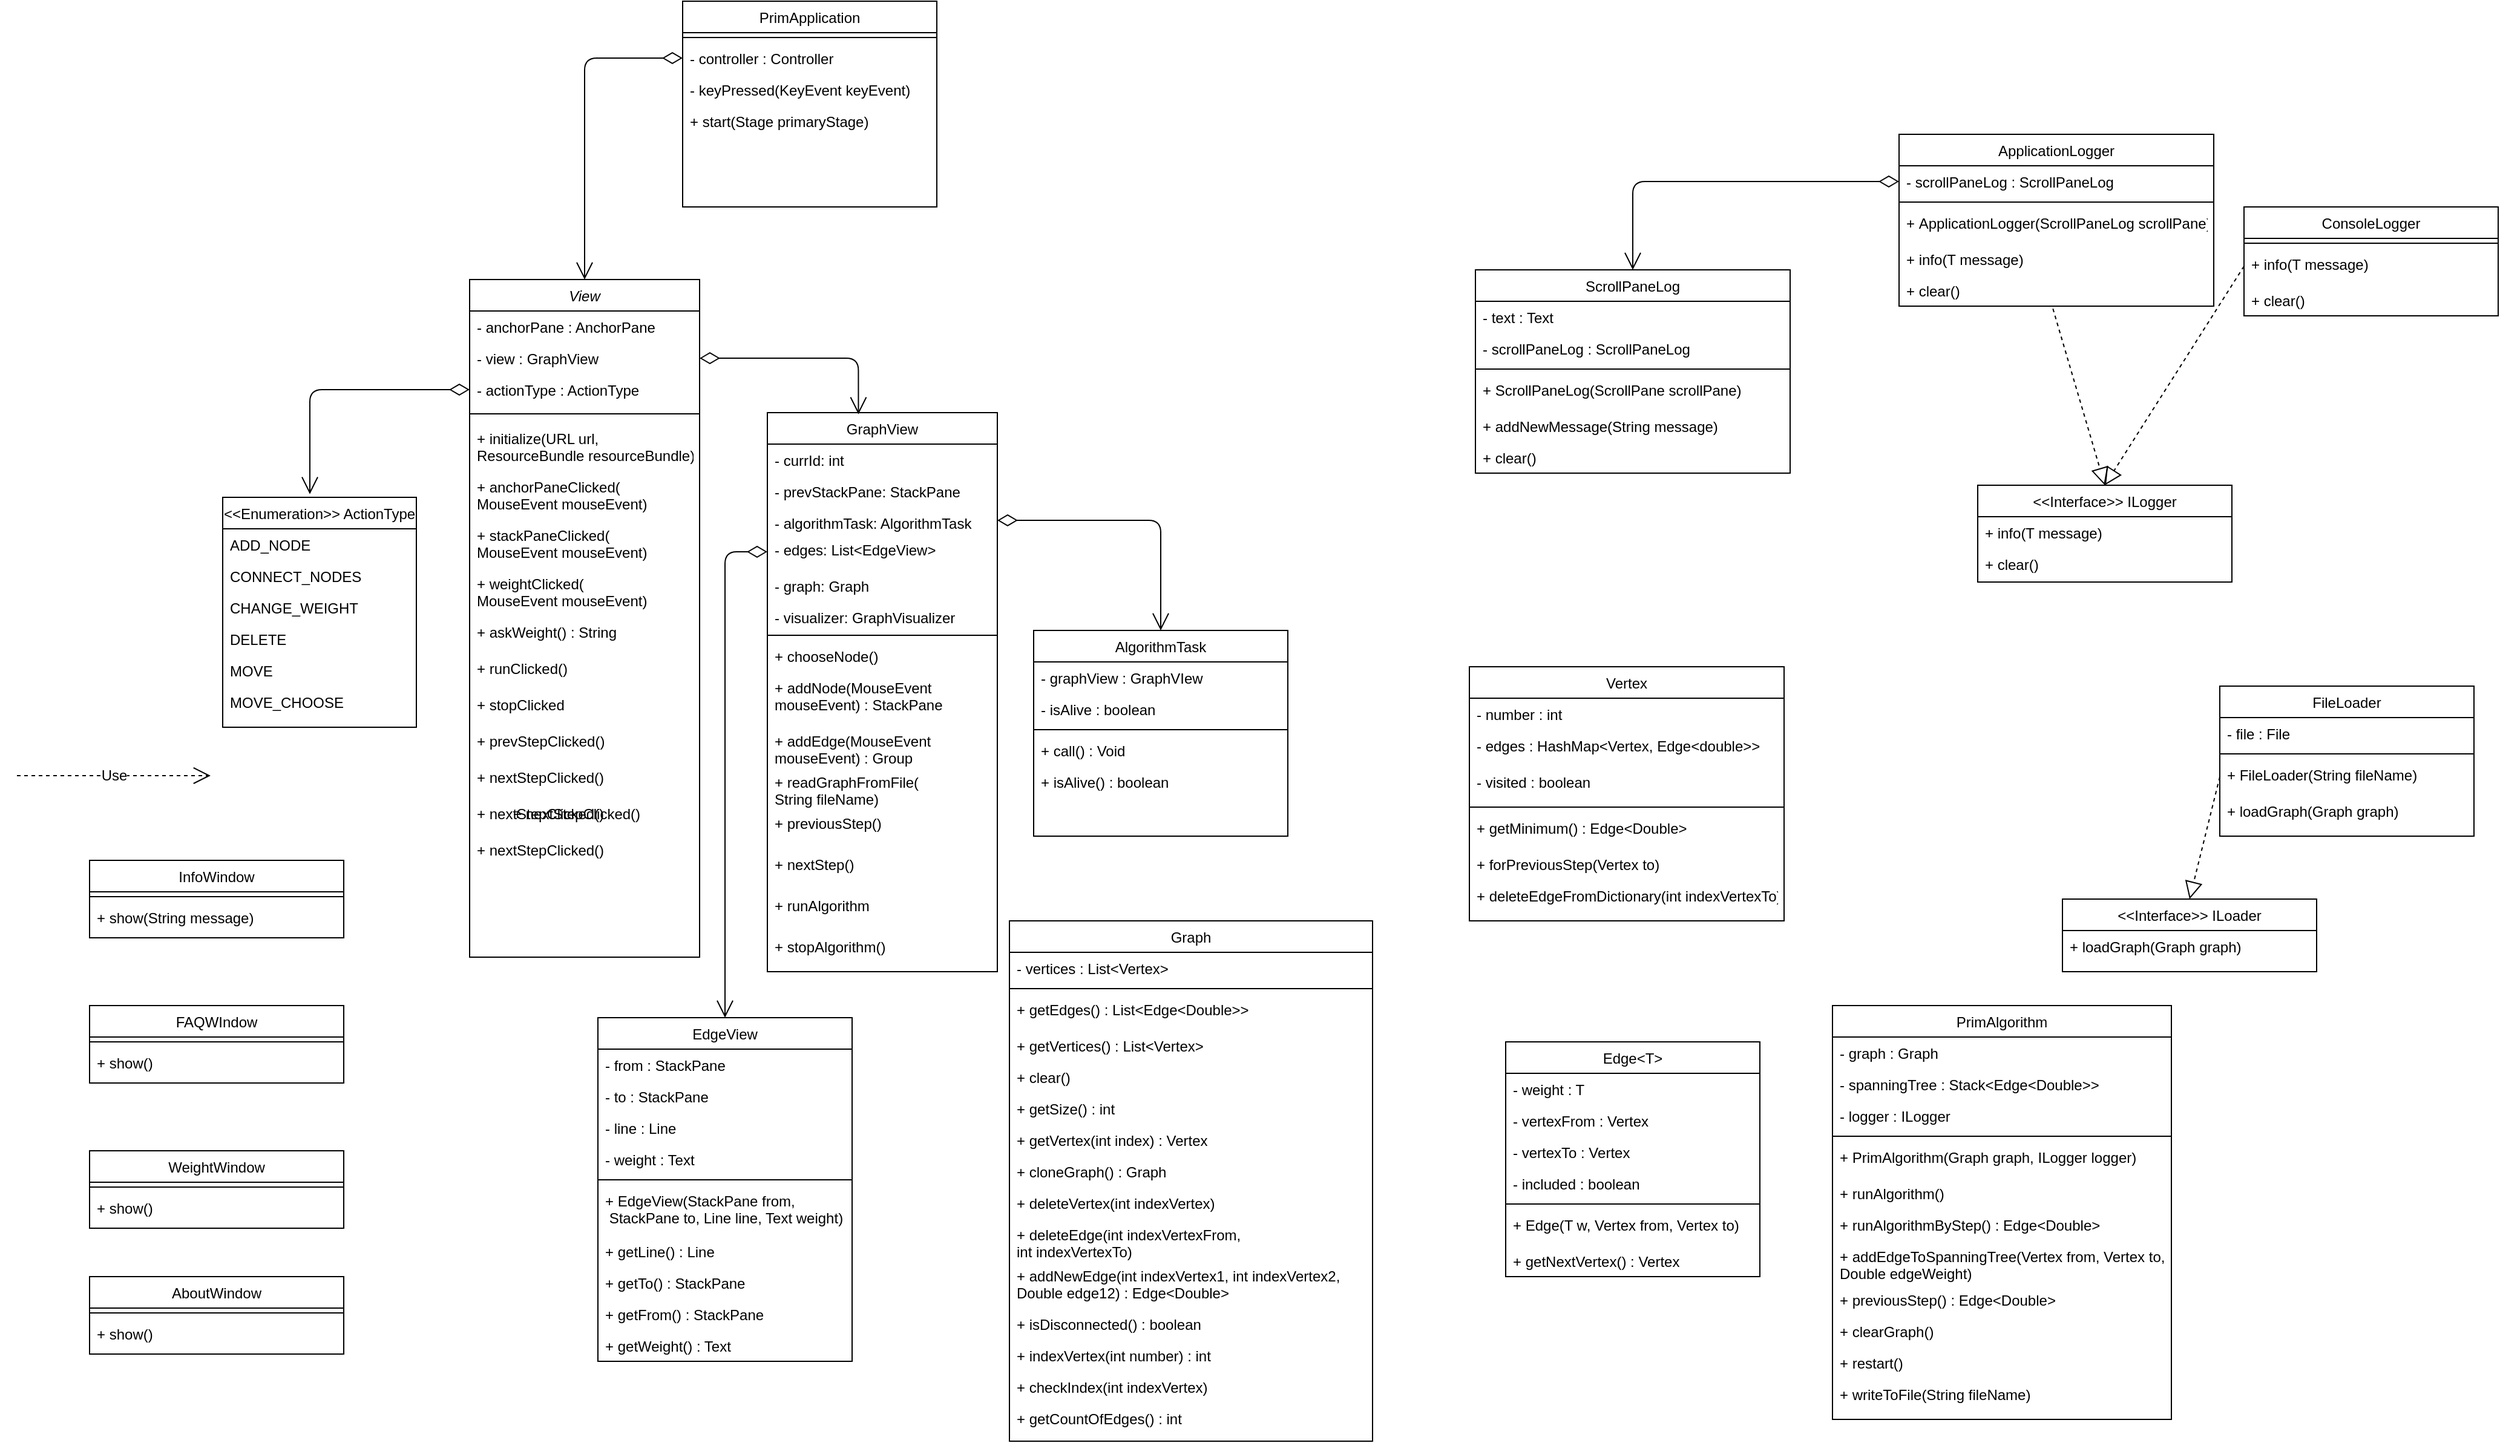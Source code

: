 <mxfile version="14.8.4" type="device"><diagram id="C5RBs43oDa-KdzZeNtuy" name="Page-1"><mxGraphModel dx="506" dy="315" grid="1" gridSize="10" guides="1" tooltips="1" connect="1" arrows="1" fold="1" page="1" pageScale="1" pageWidth="3300" pageHeight="4681" math="0" shadow="0"><root><mxCell id="WIyWlLk6GJQsqaUBKTNV-0"/><mxCell id="WIyWlLk6GJQsqaUBKTNV-1" parent="WIyWlLk6GJQsqaUBKTNV-0"/><mxCell id="zkfFHV4jXpPFQw0GAbJ--0" value="View" style="swimlane;fontStyle=2;align=center;verticalAlign=top;childLayout=stackLayout;horizontal=1;startSize=26;horizontalStack=0;resizeParent=1;resizeLast=0;collapsible=1;marginBottom=0;rounded=0;shadow=0;strokeWidth=1;" parent="WIyWlLk6GJQsqaUBKTNV-1" vertex="1"><mxGeometry x="1264" y="610" width="190" height="560" as="geometry"><mxRectangle x="230" y="140" width="160" height="26" as="alternateBounds"/></mxGeometry></mxCell><mxCell id="zkfFHV4jXpPFQw0GAbJ--1" value="- anchorPane : AnchorPane" style="text;align=left;verticalAlign=top;spacingLeft=4;spacingRight=4;overflow=hidden;rotatable=0;points=[[0,0.5],[1,0.5]];portConstraint=eastwest;" parent="zkfFHV4jXpPFQw0GAbJ--0" vertex="1"><mxGeometry y="26" width="190" height="26" as="geometry"/></mxCell><mxCell id="zkfFHV4jXpPFQw0GAbJ--2" value="- view : GraphView" style="text;align=left;verticalAlign=top;spacingLeft=4;spacingRight=4;overflow=hidden;rotatable=0;points=[[0,0.5],[1,0.5]];portConstraint=eastwest;rounded=0;shadow=0;html=0;" parent="zkfFHV4jXpPFQw0GAbJ--0" vertex="1"><mxGeometry y="52" width="190" height="26" as="geometry"/></mxCell><mxCell id="zkfFHV4jXpPFQw0GAbJ--3" value="- actionType : ActionType" style="text;align=left;verticalAlign=top;spacingLeft=4;spacingRight=4;overflow=hidden;rotatable=0;points=[[0,0.5],[1,0.5]];portConstraint=eastwest;rounded=0;shadow=0;html=0;" parent="zkfFHV4jXpPFQw0GAbJ--0" vertex="1"><mxGeometry y="78" width="190" height="26" as="geometry"/></mxCell><mxCell id="zkfFHV4jXpPFQw0GAbJ--4" value="" style="line;html=1;strokeWidth=1;align=left;verticalAlign=middle;spacingTop=-1;spacingLeft=3;spacingRight=3;rotatable=0;labelPosition=right;points=[];portConstraint=eastwest;" parent="zkfFHV4jXpPFQw0GAbJ--0" vertex="1"><mxGeometry y="104" width="190" height="14" as="geometry"/></mxCell><mxCell id="UQsoKT3R0z68WfCBm152-2" value="+ initialize(URL url, &#10;ResourceBundle resourceBundle)" style="text;align=left;verticalAlign=top;spacingLeft=4;spacingRight=4;overflow=hidden;rotatable=0;points=[[0,0.5],[1,0.5]];portConstraint=eastwest;rounded=0;shadow=0;html=0;" parent="zkfFHV4jXpPFQw0GAbJ--0" vertex="1"><mxGeometry y="118" width="190" height="40" as="geometry"/></mxCell><mxCell id="UQsoKT3R0z68WfCBm152-3" value="+ anchorPaneClicked(&#10;MouseEvent mouseEvent)" style="text;align=left;verticalAlign=top;spacingLeft=4;spacingRight=4;overflow=hidden;rotatable=0;points=[[0,0.5],[1,0.5]];portConstraint=eastwest;rounded=0;shadow=0;html=0;" parent="zkfFHV4jXpPFQw0GAbJ--0" vertex="1"><mxGeometry y="158" width="190" height="40" as="geometry"/></mxCell><mxCell id="UQsoKT3R0z68WfCBm152-4" value="+ stackPaneClicked(&#10;MouseEvent mouseEvent)" style="text;align=left;verticalAlign=top;spacingLeft=4;spacingRight=4;overflow=hidden;rotatable=0;points=[[0,0.5],[1,0.5]];portConstraint=eastwest;rounded=0;shadow=0;html=0;" parent="zkfFHV4jXpPFQw0GAbJ--0" vertex="1"><mxGeometry y="198" width="190" height="40" as="geometry"/></mxCell><mxCell id="UQsoKT3R0z68WfCBm152-6" value="+ weightClicked(&#10;MouseEvent mouseEvent)" style="text;align=left;verticalAlign=top;spacingLeft=4;spacingRight=4;overflow=hidden;rotatable=0;points=[[0,0.5],[1,0.5]];portConstraint=eastwest;rounded=0;shadow=0;html=0;" parent="zkfFHV4jXpPFQw0GAbJ--0" vertex="1"><mxGeometry y="238" width="190" height="40" as="geometry"/></mxCell><mxCell id="UQsoKT3R0z68WfCBm152-7" value="+ askWeight() : String&#10;" style="text;align=left;verticalAlign=top;spacingLeft=4;spacingRight=4;overflow=hidden;rotatable=0;points=[[0,0.5],[1,0.5]];portConstraint=eastwest;rounded=0;shadow=0;html=0;" parent="zkfFHV4jXpPFQw0GAbJ--0" vertex="1"><mxGeometry y="278" width="190" height="30" as="geometry"/></mxCell><mxCell id="i1x3FKKtzCHD1VgbJHNB-9" value="+ runClicked()" style="text;align=left;verticalAlign=top;spacingLeft=4;spacingRight=4;overflow=hidden;rotatable=0;points=[[0,0.5],[1,0.5]];portConstraint=eastwest;rounded=0;shadow=0;html=0;" vertex="1" parent="zkfFHV4jXpPFQw0GAbJ--0"><mxGeometry y="308" width="190" height="30" as="geometry"/></mxCell><mxCell id="i1x3FKKtzCHD1VgbJHNB-10" value="+ stopClicked" style="text;align=left;verticalAlign=top;spacingLeft=4;spacingRight=4;overflow=hidden;rotatable=0;points=[[0,0.5],[1,0.5]];portConstraint=eastwest;rounded=0;shadow=0;html=0;" vertex="1" parent="zkfFHV4jXpPFQw0GAbJ--0"><mxGeometry y="338" width="190" height="30" as="geometry"/></mxCell><mxCell id="i1x3FKKtzCHD1VgbJHNB-11" value="+ prevStepClicked()" style="text;align=left;verticalAlign=top;spacingLeft=4;spacingRight=4;overflow=hidden;rotatable=0;points=[[0,0.5],[1,0.5]];portConstraint=eastwest;rounded=0;shadow=0;html=0;" vertex="1" parent="zkfFHV4jXpPFQw0GAbJ--0"><mxGeometry y="368" width="190" height="30" as="geometry"/></mxCell><mxCell id="i1x3FKKtzCHD1VgbJHNB-12" value="+ nextStepClicked()" style="text;align=left;verticalAlign=top;spacingLeft=4;spacingRight=4;overflow=hidden;rotatable=0;points=[[0,0.5],[1,0.5]];portConstraint=eastwest;rounded=0;shadow=0;html=0;" vertex="1" parent="zkfFHV4jXpPFQw0GAbJ--0"><mxGeometry y="398" width="190" height="30" as="geometry"/></mxCell><mxCell id="i1x3FKKtzCHD1VgbJHNB-176" value="+ nextStepClicked()" style="text;align=left;verticalAlign=top;spacingLeft=4;spacingRight=4;overflow=hidden;rotatable=0;points=[[0,0.5],[1,0.5]];portConstraint=eastwest;rounded=0;shadow=0;html=0;" vertex="1" parent="zkfFHV4jXpPFQw0GAbJ--0"><mxGeometry y="428" width="190" height="30" as="geometry"/></mxCell><mxCell id="i1x3FKKtzCHD1VgbJHNB-177" value="+ nextStepClicked()" style="text;align=left;verticalAlign=top;spacingLeft=4;spacingRight=4;overflow=hidden;rotatable=0;points=[[0,0.5],[1,0.5]];portConstraint=eastwest;rounded=0;shadow=0;html=0;" vertex="1" parent="zkfFHV4jXpPFQw0GAbJ--0"><mxGeometry y="458" width="190" height="30" as="geometry"/></mxCell><mxCell id="zkfFHV4jXpPFQw0GAbJ--6" value="&lt;&lt;Enumeration&gt;&gt; ActionType" style="swimlane;fontStyle=0;align=center;verticalAlign=top;childLayout=stackLayout;horizontal=1;startSize=26;horizontalStack=0;resizeParent=1;resizeLast=0;collapsible=1;marginBottom=0;rounded=0;shadow=0;strokeWidth=1;fontSize=12;" parent="WIyWlLk6GJQsqaUBKTNV-1" vertex="1"><mxGeometry x="1060" y="790" width="160" height="190" as="geometry"><mxRectangle x="130" y="380" width="160" height="26" as="alternateBounds"/></mxGeometry></mxCell><mxCell id="zkfFHV4jXpPFQw0GAbJ--7" value="ADD_NODE" style="text;align=left;verticalAlign=top;spacingLeft=4;spacingRight=4;overflow=hidden;rotatable=0;points=[[0,0.5],[1,0.5]];portConstraint=eastwest;" parent="zkfFHV4jXpPFQw0GAbJ--6" vertex="1"><mxGeometry y="26" width="160" height="26" as="geometry"/></mxCell><mxCell id="zkfFHV4jXpPFQw0GAbJ--8" value="CONNECT_NODES" style="text;align=left;verticalAlign=top;spacingLeft=4;spacingRight=4;overflow=hidden;rotatable=0;points=[[0,0.5],[1,0.5]];portConstraint=eastwest;rounded=0;shadow=0;html=0;" parent="zkfFHV4jXpPFQw0GAbJ--6" vertex="1"><mxGeometry y="52" width="160" height="26" as="geometry"/></mxCell><mxCell id="UQsoKT3R0z68WfCBm152-12" value="CHANGE_WEIGHT" style="text;align=left;verticalAlign=top;spacingLeft=4;spacingRight=4;overflow=hidden;rotatable=0;points=[[0,0.5],[1,0.5]];portConstraint=eastwest;rounded=0;shadow=0;html=0;" parent="zkfFHV4jXpPFQw0GAbJ--6" vertex="1"><mxGeometry y="78" width="160" height="26" as="geometry"/></mxCell><mxCell id="UQsoKT3R0z68WfCBm152-13" value="DELETE" style="text;align=left;verticalAlign=top;spacingLeft=4;spacingRight=4;overflow=hidden;rotatable=0;points=[[0,0.5],[1,0.5]];portConstraint=eastwest;rounded=0;shadow=0;html=0;" parent="zkfFHV4jXpPFQw0GAbJ--6" vertex="1"><mxGeometry y="104" width="160" height="26" as="geometry"/></mxCell><mxCell id="i1x3FKKtzCHD1VgbJHNB-0" value="MOVE" style="text;align=left;verticalAlign=top;spacingLeft=4;spacingRight=4;overflow=hidden;rotatable=0;points=[[0,0.5],[1,0.5]];portConstraint=eastwest;rounded=0;shadow=0;html=0;" vertex="1" parent="zkfFHV4jXpPFQw0GAbJ--6"><mxGeometry y="130" width="160" height="26" as="geometry"/></mxCell><mxCell id="i1x3FKKtzCHD1VgbJHNB-2" value="MOVE_CHOOSE" style="text;align=left;verticalAlign=top;spacingLeft=4;spacingRight=4;overflow=hidden;rotatable=0;points=[[0,0.5],[1,0.5]];portConstraint=eastwest;rounded=0;shadow=0;html=0;" vertex="1" parent="zkfFHV4jXpPFQw0GAbJ--6"><mxGeometry y="156" width="160" height="26" as="geometry"/></mxCell><mxCell id="zkfFHV4jXpPFQw0GAbJ--17" value="GraphView" style="swimlane;fontStyle=0;align=center;verticalAlign=top;childLayout=stackLayout;horizontal=1;startSize=26;horizontalStack=0;resizeParent=1;resizeLast=0;collapsible=1;marginBottom=0;rounded=0;shadow=0;strokeWidth=1;" parent="WIyWlLk6GJQsqaUBKTNV-1" vertex="1"><mxGeometry x="1510" y="720" width="190" height="462" as="geometry"><mxRectangle x="550" y="140" width="160" height="26" as="alternateBounds"/></mxGeometry></mxCell><mxCell id="zkfFHV4jXpPFQw0GAbJ--18" value="- currId: int" style="text;align=left;verticalAlign=top;spacingLeft=4;spacingRight=4;overflow=hidden;rotatable=0;points=[[0,0.5],[1,0.5]];portConstraint=eastwest;" parent="zkfFHV4jXpPFQw0GAbJ--17" vertex="1"><mxGeometry y="26" width="190" height="26" as="geometry"/></mxCell><mxCell id="zkfFHV4jXpPFQw0GAbJ--19" value="- prevStackPane: StackPane" style="text;align=left;verticalAlign=top;spacingLeft=4;spacingRight=4;overflow=hidden;rotatable=0;points=[[0,0.5],[1,0.5]];portConstraint=eastwest;rounded=0;shadow=0;html=0;" parent="zkfFHV4jXpPFQw0GAbJ--17" vertex="1"><mxGeometry y="52" width="190" height="26" as="geometry"/></mxCell><mxCell id="i1x3FKKtzCHD1VgbJHNB-3" value="- algorithmTask: AlgorithmTask&#10;" style="text;align=left;verticalAlign=top;spacingLeft=4;spacingRight=4;overflow=hidden;rotatable=0;points=[[0,0.5],[1,0.5]];portConstraint=eastwest;" vertex="1" parent="zkfFHV4jXpPFQw0GAbJ--17"><mxGeometry y="78" width="190" height="22" as="geometry"/></mxCell><mxCell id="i1x3FKKtzCHD1VgbJHNB-4" value="- edges: List&lt;EdgeView&gt;" style="text;align=left;verticalAlign=top;spacingLeft=4;spacingRight=4;overflow=hidden;rotatable=0;points=[[0,0.5],[1,0.5]];portConstraint=eastwest;" vertex="1" parent="zkfFHV4jXpPFQw0GAbJ--17"><mxGeometry y="100" width="190" height="30" as="geometry"/></mxCell><mxCell id="i1x3FKKtzCHD1VgbJHNB-5" value="- graph: Graph" style="text;align=left;verticalAlign=top;spacingLeft=4;spacingRight=4;overflow=hidden;rotatable=0;points=[[0,0.5],[1,0.5]];portConstraint=eastwest;" vertex="1" parent="zkfFHV4jXpPFQw0GAbJ--17"><mxGeometry y="130" width="190" height="26" as="geometry"/></mxCell><mxCell id="i1x3FKKtzCHD1VgbJHNB-6" value="- visualizer: GraphVisualizer" style="text;align=left;verticalAlign=top;spacingLeft=4;spacingRight=4;overflow=hidden;rotatable=0;points=[[0,0.5],[1,0.5]];portConstraint=eastwest;" vertex="1" parent="zkfFHV4jXpPFQw0GAbJ--17"><mxGeometry y="156" width="190" height="24" as="geometry"/></mxCell><mxCell id="zkfFHV4jXpPFQw0GAbJ--23" value="" style="line;html=1;strokeWidth=1;align=left;verticalAlign=middle;spacingTop=-1;spacingLeft=3;spacingRight=3;rotatable=0;labelPosition=right;points=[];portConstraint=eastwest;" parent="zkfFHV4jXpPFQw0GAbJ--17" vertex="1"><mxGeometry y="180" width="190" height="8" as="geometry"/></mxCell><mxCell id="zkfFHV4jXpPFQw0GAbJ--25" value="+ chooseNode()" style="text;align=left;verticalAlign=top;spacingLeft=4;spacingRight=4;overflow=hidden;rotatable=0;points=[[0,0.5],[1,0.5]];portConstraint=eastwest;" parent="zkfFHV4jXpPFQw0GAbJ--17" vertex="1"><mxGeometry y="188" width="190" height="26" as="geometry"/></mxCell><mxCell id="zkfFHV4jXpPFQw0GAbJ--24" value="+ addNode(MouseEvent&#10;mouseEvent) : StackPane" style="text;align=left;verticalAlign=top;spacingLeft=4;spacingRight=4;overflow=hidden;rotatable=0;points=[[0,0.5],[1,0.5]];portConstraint=eastwest;" parent="zkfFHV4jXpPFQw0GAbJ--17" vertex="1"><mxGeometry y="214" width="190" height="44" as="geometry"/></mxCell><mxCell id="i1x3FKKtzCHD1VgbJHNB-7" value="+ addEdge(MouseEvent&#10;mouseEvent) : Group" style="text;align=left;verticalAlign=top;spacingLeft=4;spacingRight=4;overflow=hidden;rotatable=0;points=[[0,0.5],[1,0.5]];portConstraint=eastwest;" vertex="1" parent="zkfFHV4jXpPFQw0GAbJ--17"><mxGeometry y="258" width="190" height="34" as="geometry"/></mxCell><mxCell id="UQsoKT3R0z68WfCBm152-9" value="+ readGraphFromFile(&#10;String fileName)&#10;" style="text;align=left;verticalAlign=top;spacingLeft=4;spacingRight=4;overflow=hidden;rotatable=0;points=[[0,0.5],[1,0.5]];portConstraint=eastwest;" parent="zkfFHV4jXpPFQw0GAbJ--17" vertex="1"><mxGeometry y="292" width="190" height="34" as="geometry"/></mxCell><mxCell id="i1x3FKKtzCHD1VgbJHNB-13" value="+ previousStep()" style="text;align=left;verticalAlign=top;spacingLeft=4;spacingRight=4;overflow=hidden;rotatable=0;points=[[0,0.5],[1,0.5]];portConstraint=eastwest;" vertex="1" parent="zkfFHV4jXpPFQw0GAbJ--17"><mxGeometry y="326" width="190" height="34" as="geometry"/></mxCell><mxCell id="i1x3FKKtzCHD1VgbJHNB-14" value="+ nextStep()" style="text;align=left;verticalAlign=top;spacingLeft=4;spacingRight=4;overflow=hidden;rotatable=0;points=[[0,0.5],[1,0.5]];portConstraint=eastwest;" vertex="1" parent="zkfFHV4jXpPFQw0GAbJ--17"><mxGeometry y="360" width="190" height="34" as="geometry"/></mxCell><mxCell id="i1x3FKKtzCHD1VgbJHNB-15" value="+ runAlgorithm" style="text;align=left;verticalAlign=top;spacingLeft=4;spacingRight=4;overflow=hidden;rotatable=0;points=[[0,0.5],[1,0.5]];portConstraint=eastwest;" vertex="1" parent="zkfFHV4jXpPFQw0GAbJ--17"><mxGeometry y="394" width="190" height="34" as="geometry"/></mxCell><mxCell id="i1x3FKKtzCHD1VgbJHNB-16" value="+ stopAlgorithm()" style="text;align=left;verticalAlign=top;spacingLeft=4;spacingRight=4;overflow=hidden;rotatable=0;points=[[0,0.5],[1,0.5]];portConstraint=eastwest;" vertex="1" parent="zkfFHV4jXpPFQw0GAbJ--17"><mxGeometry y="428" width="190" height="34" as="geometry"/></mxCell><mxCell id="UQsoKT3R0z68WfCBm152-20" value="&lt;br&gt;" style="endArrow=open;html=1;endSize=12;startArrow=diamondThin;startSize=14;startFill=0;edgeStyle=orthogonalEdgeStyle;exitX=1;exitY=0.5;exitDx=0;exitDy=0;entryX=0.396;entryY=0.003;entryDx=0;entryDy=0;entryPerimeter=0;" parent="WIyWlLk6GJQsqaUBKTNV-1" source="zkfFHV4jXpPFQw0GAbJ--2" target="zkfFHV4jXpPFQw0GAbJ--17" edge="1"><mxGeometry relative="1" as="geometry"><mxPoint x="1110" y="820" as="sourcePoint"/><mxPoint x="1270" y="820" as="targetPoint"/></mxGeometry></mxCell><mxCell id="UQsoKT3R0z68WfCBm152-23" value="&lt;br&gt;" style="endArrow=open;html=1;endSize=12;startArrow=diamondThin;startSize=14;startFill=0;edgeStyle=orthogonalEdgeStyle;exitX=0;exitY=0.5;exitDx=0;exitDy=0;entryX=0.45;entryY=-0.014;entryDx=0;entryDy=0;entryPerimeter=0;" parent="WIyWlLk6GJQsqaUBKTNV-1" source="zkfFHV4jXpPFQw0GAbJ--3" target="zkfFHV4jXpPFQw0GAbJ--6" edge="1"><mxGeometry relative="1" as="geometry"><mxPoint x="1060" y="760" as="sourcePoint"/><mxPoint x="1217.36" y="805.6" as="targetPoint"/></mxGeometry></mxCell><mxCell id="UQsoKT3R0z68WfCBm152-37" value="PrimApplication" style="swimlane;fontStyle=0;align=center;verticalAlign=top;childLayout=stackLayout;horizontal=1;startSize=26;horizontalStack=0;resizeParent=1;resizeLast=0;collapsible=1;marginBottom=0;rounded=0;shadow=0;strokeWidth=1;" parent="WIyWlLk6GJQsqaUBKTNV-1" vertex="1"><mxGeometry x="1440" y="380" width="210" height="170" as="geometry"><mxRectangle x="340" y="380" width="170" height="26" as="alternateBounds"/></mxGeometry></mxCell><mxCell id="UQsoKT3R0z68WfCBm152-39" value="" style="line;html=1;strokeWidth=1;align=left;verticalAlign=middle;spacingTop=-1;spacingLeft=3;spacingRight=3;rotatable=0;labelPosition=right;points=[];portConstraint=eastwest;" parent="UQsoKT3R0z68WfCBm152-37" vertex="1"><mxGeometry y="26" width="210" height="8" as="geometry"/></mxCell><mxCell id="UQsoKT3R0z68WfCBm152-38" value="- controller : Controller" style="text;align=left;verticalAlign=top;spacingLeft=4;spacingRight=4;overflow=hidden;rotatable=0;points=[[0,0.5],[1,0.5]];portConstraint=eastwest;" parent="UQsoKT3R0z68WfCBm152-37" vertex="1"><mxGeometry y="34" width="210" height="26" as="geometry"/></mxCell><mxCell id="UQsoKT3R0z68WfCBm152-40" value="- keyPressed(KeyEvent keyEvent)" style="text;align=left;verticalAlign=top;spacingLeft=4;spacingRight=4;overflow=hidden;rotatable=0;points=[[0,0.5],[1,0.5]];portConstraint=eastwest;" parent="UQsoKT3R0z68WfCBm152-37" vertex="1"><mxGeometry y="60" width="210" height="26" as="geometry"/></mxCell><mxCell id="UQsoKT3R0z68WfCBm152-42" value="+ start(Stage primaryStage)" style="text;align=left;verticalAlign=top;spacingLeft=4;spacingRight=4;overflow=hidden;rotatable=0;points=[[0,0.5],[1,0.5]];portConstraint=eastwest;" parent="UQsoKT3R0z68WfCBm152-37" vertex="1"><mxGeometry y="86" width="210" height="26" as="geometry"/></mxCell><mxCell id="UQsoKT3R0z68WfCBm152-44" value="&lt;br&gt;" style="endArrow=open;html=1;endSize=12;startArrow=diamondThin;startSize=14;startFill=0;edgeStyle=orthogonalEdgeStyle;exitX=0;exitY=0.5;exitDx=0;exitDy=0;entryX=0.5;entryY=0;entryDx=0;entryDy=0;" parent="WIyWlLk6GJQsqaUBKTNV-1" source="UQsoKT3R0z68WfCBm152-38" target="zkfFHV4jXpPFQw0GAbJ--0" edge="1"><mxGeometry relative="1" as="geometry"><mxPoint x="1201" y="400" as="sourcePoint"/><mxPoint x="1059" y="577.068" as="targetPoint"/></mxGeometry></mxCell><mxCell id="i1x3FKKtzCHD1VgbJHNB-17" value="AlgorithmTask" style="swimlane;fontStyle=0;align=center;verticalAlign=top;childLayout=stackLayout;horizontal=1;startSize=26;horizontalStack=0;resizeParent=1;resizeLast=0;collapsible=1;marginBottom=0;rounded=0;shadow=0;strokeWidth=1;" vertex="1" parent="WIyWlLk6GJQsqaUBKTNV-1"><mxGeometry x="1730" y="900" width="210" height="170" as="geometry"><mxRectangle x="340" y="380" width="170" height="26" as="alternateBounds"/></mxGeometry></mxCell><mxCell id="i1x3FKKtzCHD1VgbJHNB-18" value="- graphView : GraphVIew" style="text;align=left;verticalAlign=top;spacingLeft=4;spacingRight=4;overflow=hidden;rotatable=0;points=[[0,0.5],[1,0.5]];portConstraint=eastwest;" vertex="1" parent="i1x3FKKtzCHD1VgbJHNB-17"><mxGeometry y="26" width="210" height="26" as="geometry"/></mxCell><mxCell id="i1x3FKKtzCHD1VgbJHNB-24" value="- isAlive : boolean" style="text;align=left;verticalAlign=top;spacingLeft=4;spacingRight=4;overflow=hidden;rotatable=0;points=[[0,0.5],[1,0.5]];portConstraint=eastwest;" vertex="1" parent="i1x3FKKtzCHD1VgbJHNB-17"><mxGeometry y="52" width="210" height="26" as="geometry"/></mxCell><mxCell id="i1x3FKKtzCHD1VgbJHNB-19" value="" style="line;html=1;strokeWidth=1;align=left;verticalAlign=middle;spacingTop=-1;spacingLeft=3;spacingRight=3;rotatable=0;labelPosition=right;points=[];portConstraint=eastwest;" vertex="1" parent="i1x3FKKtzCHD1VgbJHNB-17"><mxGeometry y="78" width="210" height="8" as="geometry"/></mxCell><mxCell id="i1x3FKKtzCHD1VgbJHNB-20" value="+ call() : Void" style="text;align=left;verticalAlign=top;spacingLeft=4;spacingRight=4;overflow=hidden;rotatable=0;points=[[0,0.5],[1,0.5]];portConstraint=eastwest;" vertex="1" parent="i1x3FKKtzCHD1VgbJHNB-17"><mxGeometry y="86" width="210" height="26" as="geometry"/></mxCell><mxCell id="i1x3FKKtzCHD1VgbJHNB-21" value="+ isAlive() : boolean" style="text;align=left;verticalAlign=top;spacingLeft=4;spacingRight=4;overflow=hidden;rotatable=0;points=[[0,0.5],[1,0.5]];portConstraint=eastwest;" vertex="1" parent="i1x3FKKtzCHD1VgbJHNB-17"><mxGeometry y="112" width="210" height="26" as="geometry"/></mxCell><mxCell id="i1x3FKKtzCHD1VgbJHNB-22" value="&lt;br&gt;" style="endArrow=open;html=1;endSize=12;startArrow=diamondThin;startSize=14;startFill=0;edgeStyle=orthogonalEdgeStyle;exitX=1;exitY=0.5;exitDx=0;exitDy=0;entryX=0.5;entryY=0;entryDx=0;entryDy=0;" edge="1" parent="WIyWlLk6GJQsqaUBKTNV-1" source="i1x3FKKtzCHD1VgbJHNB-3" target="i1x3FKKtzCHD1VgbJHNB-17"><mxGeometry relative="1" as="geometry"><mxPoint x="1720" y="610" as="sourcePoint"/><mxPoint x="1851.24" y="656.386" as="targetPoint"/></mxGeometry></mxCell><mxCell id="i1x3FKKtzCHD1VgbJHNB-25" value="EdgeView" style="swimlane;fontStyle=0;align=center;verticalAlign=top;childLayout=stackLayout;horizontal=1;startSize=26;horizontalStack=0;resizeParent=1;resizeLast=0;collapsible=1;marginBottom=0;rounded=0;shadow=0;strokeWidth=1;" vertex="1" parent="WIyWlLk6GJQsqaUBKTNV-1"><mxGeometry x="1370" y="1220" width="210" height="284" as="geometry"><mxRectangle x="340" y="380" width="170" height="26" as="alternateBounds"/></mxGeometry></mxCell><mxCell id="i1x3FKKtzCHD1VgbJHNB-26" value="- from : StackPane" style="text;align=left;verticalAlign=top;spacingLeft=4;spacingRight=4;overflow=hidden;rotatable=0;points=[[0,0.5],[1,0.5]];portConstraint=eastwest;" vertex="1" parent="i1x3FKKtzCHD1VgbJHNB-25"><mxGeometry y="26" width="210" height="26" as="geometry"/></mxCell><mxCell id="i1x3FKKtzCHD1VgbJHNB-27" value="- to : StackPane" style="text;align=left;verticalAlign=top;spacingLeft=4;spacingRight=4;overflow=hidden;rotatable=0;points=[[0,0.5],[1,0.5]];portConstraint=eastwest;" vertex="1" parent="i1x3FKKtzCHD1VgbJHNB-25"><mxGeometry y="52" width="210" height="26" as="geometry"/></mxCell><mxCell id="i1x3FKKtzCHD1VgbJHNB-32" value="- line : Line" style="text;align=left;verticalAlign=top;spacingLeft=4;spacingRight=4;overflow=hidden;rotatable=0;points=[[0,0.5],[1,0.5]];portConstraint=eastwest;" vertex="1" parent="i1x3FKKtzCHD1VgbJHNB-25"><mxGeometry y="78" width="210" height="26" as="geometry"/></mxCell><mxCell id="i1x3FKKtzCHD1VgbJHNB-33" value="- weight : Text" style="text;align=left;verticalAlign=top;spacingLeft=4;spacingRight=4;overflow=hidden;rotatable=0;points=[[0,0.5],[1,0.5]];portConstraint=eastwest;" vertex="1" parent="i1x3FKKtzCHD1VgbJHNB-25"><mxGeometry y="104" width="210" height="26" as="geometry"/></mxCell><mxCell id="i1x3FKKtzCHD1VgbJHNB-28" value="" style="line;html=1;strokeWidth=1;align=left;verticalAlign=middle;spacingTop=-1;spacingLeft=3;spacingRight=3;rotatable=0;labelPosition=right;points=[];portConstraint=eastwest;" vertex="1" parent="i1x3FKKtzCHD1VgbJHNB-25"><mxGeometry y="130" width="210" height="8" as="geometry"/></mxCell><mxCell id="i1x3FKKtzCHD1VgbJHNB-29" value="+ EdgeView(StackPane from,&#10; StackPane to, Line line, Text weight)" style="text;align=left;verticalAlign=top;spacingLeft=4;spacingRight=4;overflow=hidden;rotatable=0;points=[[0,0.5],[1,0.5]];portConstraint=eastwest;" vertex="1" parent="i1x3FKKtzCHD1VgbJHNB-25"><mxGeometry y="138" width="210" height="42" as="geometry"/></mxCell><mxCell id="i1x3FKKtzCHD1VgbJHNB-30" value="+ getLine() : Line" style="text;align=left;verticalAlign=top;spacingLeft=4;spacingRight=4;overflow=hidden;rotatable=0;points=[[0,0.5],[1,0.5]];portConstraint=eastwest;" vertex="1" parent="i1x3FKKtzCHD1VgbJHNB-25"><mxGeometry y="180" width="210" height="26" as="geometry"/></mxCell><mxCell id="i1x3FKKtzCHD1VgbJHNB-35" value="+ getTo() : StackPane" style="text;align=left;verticalAlign=top;spacingLeft=4;spacingRight=4;overflow=hidden;rotatable=0;points=[[0,0.5],[1,0.5]];portConstraint=eastwest;" vertex="1" parent="i1x3FKKtzCHD1VgbJHNB-25"><mxGeometry y="206" width="210" height="26" as="geometry"/></mxCell><mxCell id="i1x3FKKtzCHD1VgbJHNB-36" value="+ getFrom() : StackPane" style="text;align=left;verticalAlign=top;spacingLeft=4;spacingRight=4;overflow=hidden;rotatable=0;points=[[0,0.5],[1,0.5]];portConstraint=eastwest;" vertex="1" parent="i1x3FKKtzCHD1VgbJHNB-25"><mxGeometry y="232" width="210" height="26" as="geometry"/></mxCell><mxCell id="i1x3FKKtzCHD1VgbJHNB-37" value="+ getWeight() : Text" style="text;align=left;verticalAlign=top;spacingLeft=4;spacingRight=4;overflow=hidden;rotatable=0;points=[[0,0.5],[1,0.5]];portConstraint=eastwest;" vertex="1" parent="i1x3FKKtzCHD1VgbJHNB-25"><mxGeometry y="258" width="210" height="26" as="geometry"/></mxCell><mxCell id="i1x3FKKtzCHD1VgbJHNB-31" value="&lt;br&gt;" style="endArrow=open;html=1;endSize=12;startArrow=diamondThin;startSize=14;startFill=0;edgeStyle=orthogonalEdgeStyle;exitX=0;exitY=0.5;exitDx=0;exitDy=0;entryX=0.5;entryY=0;entryDx=0;entryDy=0;" edge="1" parent="WIyWlLk6GJQsqaUBKTNV-1" source="i1x3FKKtzCHD1VgbJHNB-4" target="i1x3FKKtzCHD1VgbJHNB-25"><mxGeometry relative="1" as="geometry"><mxPoint x="1710" y="819" as="sourcePoint"/><mxPoint x="1845" y="910" as="targetPoint"/></mxGeometry></mxCell><mxCell id="i1x3FKKtzCHD1VgbJHNB-38" value="Graph" style="swimlane;fontStyle=0;align=center;verticalAlign=top;childLayout=stackLayout;horizontal=1;startSize=26;horizontalStack=0;resizeParent=1;resizeLast=0;collapsible=1;marginBottom=0;rounded=0;shadow=0;strokeWidth=1;" vertex="1" parent="WIyWlLk6GJQsqaUBKTNV-1"><mxGeometry x="1710" y="1140" width="300" height="430" as="geometry"><mxRectangle x="340" y="380" width="170" height="26" as="alternateBounds"/></mxGeometry></mxCell><mxCell id="i1x3FKKtzCHD1VgbJHNB-40" value="- vertices : List&lt;Vertex&gt;" style="text;align=left;verticalAlign=top;spacingLeft=4;spacingRight=4;overflow=hidden;rotatable=0;points=[[0,0.5],[1,0.5]];portConstraint=eastwest;" vertex="1" parent="i1x3FKKtzCHD1VgbJHNB-38"><mxGeometry y="26" width="300" height="26" as="geometry"/></mxCell><mxCell id="i1x3FKKtzCHD1VgbJHNB-43" value="" style="line;html=1;strokeWidth=1;align=left;verticalAlign=middle;spacingTop=-1;spacingLeft=3;spacingRight=3;rotatable=0;labelPosition=right;points=[];portConstraint=eastwest;" vertex="1" parent="i1x3FKKtzCHD1VgbJHNB-38"><mxGeometry y="52" width="300" height="8" as="geometry"/></mxCell><mxCell id="i1x3FKKtzCHD1VgbJHNB-44" value="+ getEdges() : List&lt;Edge&lt;Double&gt;&gt;" style="text;align=left;verticalAlign=top;spacingLeft=4;spacingRight=4;overflow=hidden;rotatable=0;points=[[0,0.5],[1,0.5]];portConstraint=eastwest;" vertex="1" parent="i1x3FKKtzCHD1VgbJHNB-38"><mxGeometry y="60" width="300" height="30" as="geometry"/></mxCell><mxCell id="i1x3FKKtzCHD1VgbJHNB-45" value="+ getVertices() : List&lt;Vertex&gt;" style="text;align=left;verticalAlign=top;spacingLeft=4;spacingRight=4;overflow=hidden;rotatable=0;points=[[0,0.5],[1,0.5]];portConstraint=eastwest;" vertex="1" parent="i1x3FKKtzCHD1VgbJHNB-38"><mxGeometry y="90" width="300" height="26" as="geometry"/></mxCell><mxCell id="i1x3FKKtzCHD1VgbJHNB-46" value="+ clear()" style="text;align=left;verticalAlign=top;spacingLeft=4;spacingRight=4;overflow=hidden;rotatable=0;points=[[0,0.5],[1,0.5]];portConstraint=eastwest;" vertex="1" parent="i1x3FKKtzCHD1VgbJHNB-38"><mxGeometry y="116" width="300" height="26" as="geometry"/></mxCell><mxCell id="i1x3FKKtzCHD1VgbJHNB-47" value="+ getSize() : int" style="text;align=left;verticalAlign=top;spacingLeft=4;spacingRight=4;overflow=hidden;rotatable=0;points=[[0,0.5],[1,0.5]];portConstraint=eastwest;" vertex="1" parent="i1x3FKKtzCHD1VgbJHNB-38"><mxGeometry y="142" width="300" height="26" as="geometry"/></mxCell><mxCell id="i1x3FKKtzCHD1VgbJHNB-48" value="+ getVertex(int index) : Vertex" style="text;align=left;verticalAlign=top;spacingLeft=4;spacingRight=4;overflow=hidden;rotatable=0;points=[[0,0.5],[1,0.5]];portConstraint=eastwest;" vertex="1" parent="i1x3FKKtzCHD1VgbJHNB-38"><mxGeometry y="168" width="300" height="26" as="geometry"/></mxCell><mxCell id="i1x3FKKtzCHD1VgbJHNB-49" value="+ cloneGraph() : Graph" style="text;align=left;verticalAlign=top;spacingLeft=4;spacingRight=4;overflow=hidden;rotatable=0;points=[[0,0.5],[1,0.5]];portConstraint=eastwest;" vertex="1" parent="i1x3FKKtzCHD1VgbJHNB-38"><mxGeometry y="194" width="300" height="26" as="geometry"/></mxCell><mxCell id="i1x3FKKtzCHD1VgbJHNB-50" value="+ deleteVertex(int indexVertex)" style="text;align=left;verticalAlign=top;spacingLeft=4;spacingRight=4;overflow=hidden;rotatable=0;points=[[0,0.5],[1,0.5]];portConstraint=eastwest;" vertex="1" parent="i1x3FKKtzCHD1VgbJHNB-38"><mxGeometry y="220" width="300" height="26" as="geometry"/></mxCell><mxCell id="i1x3FKKtzCHD1VgbJHNB-51" value="+ deleteEdge(int indexVertexFrom, &#10;int indexVertexTo)" style="text;align=left;verticalAlign=top;spacingLeft=4;spacingRight=4;overflow=hidden;rotatable=0;points=[[0,0.5],[1,0.5]];portConstraint=eastwest;" vertex="1" parent="i1x3FKKtzCHD1VgbJHNB-38"><mxGeometry y="246" width="300" height="34" as="geometry"/></mxCell><mxCell id="i1x3FKKtzCHD1VgbJHNB-52" value="+ addNewEdge(int indexVertex1, int indexVertex2, &#10;Double edge12) : Edge&lt;Double&gt;" style="text;align=left;verticalAlign=top;spacingLeft=4;spacingRight=4;overflow=hidden;rotatable=0;points=[[0,0.5],[1,0.5]];portConstraint=eastwest;" vertex="1" parent="i1x3FKKtzCHD1VgbJHNB-38"><mxGeometry y="280" width="300" height="40" as="geometry"/></mxCell><mxCell id="i1x3FKKtzCHD1VgbJHNB-53" value="+ isDisconnected() : boolean" style="text;align=left;verticalAlign=top;spacingLeft=4;spacingRight=4;overflow=hidden;rotatable=0;points=[[0,0.5],[1,0.5]];portConstraint=eastwest;" vertex="1" parent="i1x3FKKtzCHD1VgbJHNB-38"><mxGeometry y="320" width="300" height="26" as="geometry"/></mxCell><mxCell id="i1x3FKKtzCHD1VgbJHNB-54" value="+ indexVertex(int number) : int" style="text;align=left;verticalAlign=top;spacingLeft=4;spacingRight=4;overflow=hidden;rotatable=0;points=[[0,0.5],[1,0.5]];portConstraint=eastwest;" vertex="1" parent="i1x3FKKtzCHD1VgbJHNB-38"><mxGeometry y="346" width="300" height="26" as="geometry"/></mxCell><mxCell id="i1x3FKKtzCHD1VgbJHNB-56" value="+ checkIndex(int indexVertex)" style="text;align=left;verticalAlign=top;spacingLeft=4;spacingRight=4;overflow=hidden;rotatable=0;points=[[0,0.5],[1,0.5]];portConstraint=eastwest;" vertex="1" parent="i1x3FKKtzCHD1VgbJHNB-38"><mxGeometry y="372" width="300" height="26" as="geometry"/></mxCell><mxCell id="i1x3FKKtzCHD1VgbJHNB-57" value="+ getCountOfEdges() : int" style="text;align=left;verticalAlign=top;spacingLeft=4;spacingRight=4;overflow=hidden;rotatable=0;points=[[0,0.5],[1,0.5]];portConstraint=eastwest;" vertex="1" parent="i1x3FKKtzCHD1VgbJHNB-38"><mxGeometry y="398" width="300" height="26" as="geometry"/></mxCell><mxCell id="i1x3FKKtzCHD1VgbJHNB-58" value="Edge&lt;T&gt;" style="swimlane;fontStyle=0;align=center;verticalAlign=top;childLayout=stackLayout;horizontal=1;startSize=26;horizontalStack=0;resizeParent=1;resizeLast=0;collapsible=1;marginBottom=0;rounded=0;shadow=0;strokeWidth=1;" vertex="1" parent="WIyWlLk6GJQsqaUBKTNV-1"><mxGeometry x="2120" y="1240" width="210" height="194" as="geometry"><mxRectangle x="340" y="380" width="170" height="26" as="alternateBounds"/></mxGeometry></mxCell><mxCell id="i1x3FKKtzCHD1VgbJHNB-59" value="- weight : T" style="text;align=left;verticalAlign=top;spacingLeft=4;spacingRight=4;overflow=hidden;rotatable=0;points=[[0,0.5],[1,0.5]];portConstraint=eastwest;" vertex="1" parent="i1x3FKKtzCHD1VgbJHNB-58"><mxGeometry y="26" width="210" height="26" as="geometry"/></mxCell><mxCell id="i1x3FKKtzCHD1VgbJHNB-74" value="- vertexFrom : Vertex" style="text;align=left;verticalAlign=top;spacingLeft=4;spacingRight=4;overflow=hidden;rotatable=0;points=[[0,0.5],[1,0.5]];portConstraint=eastwest;" vertex="1" parent="i1x3FKKtzCHD1VgbJHNB-58"><mxGeometry y="52" width="210" height="26" as="geometry"/></mxCell><mxCell id="i1x3FKKtzCHD1VgbJHNB-75" value="- vertexTo : Vertex" style="text;align=left;verticalAlign=top;spacingLeft=4;spacingRight=4;overflow=hidden;rotatable=0;points=[[0,0.5],[1,0.5]];portConstraint=eastwest;" vertex="1" parent="i1x3FKKtzCHD1VgbJHNB-58"><mxGeometry y="78" width="210" height="26" as="geometry"/></mxCell><mxCell id="i1x3FKKtzCHD1VgbJHNB-76" value="- included : boolean" style="text;align=left;verticalAlign=top;spacingLeft=4;spacingRight=4;overflow=hidden;rotatable=0;points=[[0,0.5],[1,0.5]];portConstraint=eastwest;" vertex="1" parent="i1x3FKKtzCHD1VgbJHNB-58"><mxGeometry y="104" width="210" height="26" as="geometry"/></mxCell><mxCell id="i1x3FKKtzCHD1VgbJHNB-60" value="" style="line;html=1;strokeWidth=1;align=left;verticalAlign=middle;spacingTop=-1;spacingLeft=3;spacingRight=3;rotatable=0;labelPosition=right;points=[];portConstraint=eastwest;" vertex="1" parent="i1x3FKKtzCHD1VgbJHNB-58"><mxGeometry y="130" width="210" height="8" as="geometry"/></mxCell><mxCell id="i1x3FKKtzCHD1VgbJHNB-61" value="+ Edge(T w, Vertex from, Vertex to)" style="text;align=left;verticalAlign=top;spacingLeft=4;spacingRight=4;overflow=hidden;rotatable=0;points=[[0,0.5],[1,0.5]];portConstraint=eastwest;" vertex="1" parent="i1x3FKKtzCHD1VgbJHNB-58"><mxGeometry y="138" width="210" height="30" as="geometry"/></mxCell><mxCell id="i1x3FKKtzCHD1VgbJHNB-62" value="+ getNextVertex() : Vertex" style="text;align=left;verticalAlign=top;spacingLeft=4;spacingRight=4;overflow=hidden;rotatable=0;points=[[0,0.5],[1,0.5]];portConstraint=eastwest;" vertex="1" parent="i1x3FKKtzCHD1VgbJHNB-58"><mxGeometry y="168" width="210" height="26" as="geometry"/></mxCell><mxCell id="i1x3FKKtzCHD1VgbJHNB-79" value="Vertex" style="swimlane;fontStyle=0;align=center;verticalAlign=top;childLayout=stackLayout;horizontal=1;startSize=26;horizontalStack=0;resizeParent=1;resizeLast=0;collapsible=1;marginBottom=0;rounded=0;shadow=0;strokeWidth=1;" vertex="1" parent="WIyWlLk6GJQsqaUBKTNV-1"><mxGeometry x="2090" y="930" width="260" height="210" as="geometry"><mxRectangle x="340" y="380" width="170" height="26" as="alternateBounds"/></mxGeometry></mxCell><mxCell id="i1x3FKKtzCHD1VgbJHNB-80" value="- number : int" style="text;align=left;verticalAlign=top;spacingLeft=4;spacingRight=4;overflow=hidden;rotatable=0;points=[[0,0.5],[1,0.5]];portConstraint=eastwest;" vertex="1" parent="i1x3FKKtzCHD1VgbJHNB-79"><mxGeometry y="26" width="260" height="26" as="geometry"/></mxCell><mxCell id="i1x3FKKtzCHD1VgbJHNB-95" value="- edges : HashMap&lt;Vertex, Edge&lt;double&gt;&gt;" style="text;align=left;verticalAlign=top;spacingLeft=4;spacingRight=4;overflow=hidden;rotatable=0;points=[[0,0.5],[1,0.5]];portConstraint=eastwest;" vertex="1" parent="i1x3FKKtzCHD1VgbJHNB-79"><mxGeometry y="52" width="260" height="30" as="geometry"/></mxCell><mxCell id="i1x3FKKtzCHD1VgbJHNB-96" value="- visited : boolean" style="text;align=left;verticalAlign=top;spacingLeft=4;spacingRight=4;overflow=hidden;rotatable=0;points=[[0,0.5],[1,0.5]];portConstraint=eastwest;" vertex="1" parent="i1x3FKKtzCHD1VgbJHNB-79"><mxGeometry y="82" width="260" height="30" as="geometry"/></mxCell><mxCell id="i1x3FKKtzCHD1VgbJHNB-81" value="" style="line;html=1;strokeWidth=1;align=left;verticalAlign=middle;spacingTop=-1;spacingLeft=3;spacingRight=3;rotatable=0;labelPosition=right;points=[];portConstraint=eastwest;" vertex="1" parent="i1x3FKKtzCHD1VgbJHNB-79"><mxGeometry y="112" width="260" height="8" as="geometry"/></mxCell><mxCell id="i1x3FKKtzCHD1VgbJHNB-82" value="+ getMinimum() : Edge&lt;Double&gt;" style="text;align=left;verticalAlign=top;spacingLeft=4;spacingRight=4;overflow=hidden;rotatable=0;points=[[0,0.5],[1,0.5]];portConstraint=eastwest;" vertex="1" parent="i1x3FKKtzCHD1VgbJHNB-79"><mxGeometry y="120" width="260" height="30" as="geometry"/></mxCell><mxCell id="i1x3FKKtzCHD1VgbJHNB-83" value="+ forPreviousStep(Vertex to)" style="text;align=left;verticalAlign=top;spacingLeft=4;spacingRight=4;overflow=hidden;rotatable=0;points=[[0,0.5],[1,0.5]];portConstraint=eastwest;" vertex="1" parent="i1x3FKKtzCHD1VgbJHNB-79"><mxGeometry y="150" width="260" height="26" as="geometry"/></mxCell><mxCell id="i1x3FKKtzCHD1VgbJHNB-84" value="+ deleteEdgeFromDictionary(int indexVertexTo)" style="text;align=left;verticalAlign=top;spacingLeft=4;spacingRight=4;overflow=hidden;rotatable=0;points=[[0,0.5],[1,0.5]];portConstraint=eastwest;" vertex="1" parent="i1x3FKKtzCHD1VgbJHNB-79"><mxGeometry y="176" width="260" height="26" as="geometry"/></mxCell><mxCell id="i1x3FKKtzCHD1VgbJHNB-97" value="PrimAlgorithm" style="swimlane;fontStyle=0;align=center;verticalAlign=top;childLayout=stackLayout;horizontal=1;startSize=26;horizontalStack=0;resizeParent=1;resizeLast=0;collapsible=1;marginBottom=0;rounded=0;shadow=0;strokeWidth=1;" vertex="1" parent="WIyWlLk6GJQsqaUBKTNV-1"><mxGeometry x="2390" y="1210" width="280" height="342" as="geometry"><mxRectangle x="340" y="380" width="170" height="26" as="alternateBounds"/></mxGeometry></mxCell><mxCell id="i1x3FKKtzCHD1VgbJHNB-98" value="- graph : Graph" style="text;align=left;verticalAlign=top;spacingLeft=4;spacingRight=4;overflow=hidden;rotatable=0;points=[[0,0.5],[1,0.5]];portConstraint=eastwest;" vertex="1" parent="i1x3FKKtzCHD1VgbJHNB-97"><mxGeometry y="26" width="280" height="26" as="geometry"/></mxCell><mxCell id="i1x3FKKtzCHD1VgbJHNB-113" value="- spanningTree : Stack&lt;Edge&lt;Double&gt;&gt;" style="text;align=left;verticalAlign=top;spacingLeft=4;spacingRight=4;overflow=hidden;rotatable=0;points=[[0,0.5],[1,0.5]];portConstraint=eastwest;" vertex="1" parent="i1x3FKKtzCHD1VgbJHNB-97"><mxGeometry y="52" width="280" height="26" as="geometry"/></mxCell><mxCell id="i1x3FKKtzCHD1VgbJHNB-114" value="- logger : ILogger" style="text;align=left;verticalAlign=top;spacingLeft=4;spacingRight=4;overflow=hidden;rotatable=0;points=[[0,0.5],[1,0.5]];portConstraint=eastwest;" vertex="1" parent="i1x3FKKtzCHD1VgbJHNB-97"><mxGeometry y="78" width="280" height="26" as="geometry"/></mxCell><mxCell id="i1x3FKKtzCHD1VgbJHNB-99" value="" style="line;html=1;strokeWidth=1;align=left;verticalAlign=middle;spacingTop=-1;spacingLeft=3;spacingRight=3;rotatable=0;labelPosition=right;points=[];portConstraint=eastwest;" vertex="1" parent="i1x3FKKtzCHD1VgbJHNB-97"><mxGeometry y="104" width="280" height="8" as="geometry"/></mxCell><mxCell id="i1x3FKKtzCHD1VgbJHNB-100" value="+ PrimAlgorithm(Graph graph, ILogger logger)" style="text;align=left;verticalAlign=top;spacingLeft=4;spacingRight=4;overflow=hidden;rotatable=0;points=[[0,0.5],[1,0.5]];portConstraint=eastwest;" vertex="1" parent="i1x3FKKtzCHD1VgbJHNB-97"><mxGeometry y="112" width="280" height="30" as="geometry"/></mxCell><mxCell id="i1x3FKKtzCHD1VgbJHNB-101" value="+ runAlgorithm()" style="text;align=left;verticalAlign=top;spacingLeft=4;spacingRight=4;overflow=hidden;rotatable=0;points=[[0,0.5],[1,0.5]];portConstraint=eastwest;" vertex="1" parent="i1x3FKKtzCHD1VgbJHNB-97"><mxGeometry y="142" width="280" height="26" as="geometry"/></mxCell><mxCell id="i1x3FKKtzCHD1VgbJHNB-102" value="+ runAlgorithmByStep() : Edge&lt;Double&gt;" style="text;align=left;verticalAlign=top;spacingLeft=4;spacingRight=4;overflow=hidden;rotatable=0;points=[[0,0.5],[1,0.5]];portConstraint=eastwest;" vertex="1" parent="i1x3FKKtzCHD1VgbJHNB-97"><mxGeometry y="168" width="280" height="26" as="geometry"/></mxCell><mxCell id="i1x3FKKtzCHD1VgbJHNB-103" value="+ addEdgeToSpanningTree(Vertex from, Vertex to,&#10;Double edgeWeight)" style="text;align=left;verticalAlign=top;spacingLeft=4;spacingRight=4;overflow=hidden;rotatable=0;points=[[0,0.5],[1,0.5]];portConstraint=eastwest;" vertex="1" parent="i1x3FKKtzCHD1VgbJHNB-97"><mxGeometry y="194" width="280" height="36" as="geometry"/></mxCell><mxCell id="i1x3FKKtzCHD1VgbJHNB-104" value="+ previousStep() : Edge&lt;Double&gt;" style="text;align=left;verticalAlign=top;spacingLeft=4;spacingRight=4;overflow=hidden;rotatable=0;points=[[0,0.5],[1,0.5]];portConstraint=eastwest;" vertex="1" parent="i1x3FKKtzCHD1VgbJHNB-97"><mxGeometry y="230" width="280" height="26" as="geometry"/></mxCell><mxCell id="i1x3FKKtzCHD1VgbJHNB-105" value="+ clearGraph()" style="text;align=left;verticalAlign=top;spacingLeft=4;spacingRight=4;overflow=hidden;rotatable=0;points=[[0,0.5],[1,0.5]];portConstraint=eastwest;" vertex="1" parent="i1x3FKKtzCHD1VgbJHNB-97"><mxGeometry y="256" width="280" height="26" as="geometry"/></mxCell><mxCell id="i1x3FKKtzCHD1VgbJHNB-106" value="+ restart()" style="text;align=left;verticalAlign=top;spacingLeft=4;spacingRight=4;overflow=hidden;rotatable=0;points=[[0,0.5],[1,0.5]];portConstraint=eastwest;" vertex="1" parent="i1x3FKKtzCHD1VgbJHNB-97"><mxGeometry y="282" width="280" height="26" as="geometry"/></mxCell><mxCell id="i1x3FKKtzCHD1VgbJHNB-107" value="+ writeToFile(String fileName)" style="text;align=left;verticalAlign=top;spacingLeft=4;spacingRight=4;overflow=hidden;rotatable=0;points=[[0,0.5],[1,0.5]];portConstraint=eastwest;" vertex="1" parent="i1x3FKKtzCHD1VgbJHNB-97"><mxGeometry y="308" width="280" height="34" as="geometry"/></mxCell><mxCell id="i1x3FKKtzCHD1VgbJHNB-115" value="&lt;&lt;Interface&gt;&gt; ILoader" style="swimlane;fontStyle=0;align=center;verticalAlign=top;childLayout=stackLayout;horizontal=1;startSize=26;horizontalStack=0;resizeParent=1;resizeLast=0;collapsible=1;marginBottom=0;rounded=0;shadow=0;strokeWidth=1;" vertex="1" parent="WIyWlLk6GJQsqaUBKTNV-1"><mxGeometry x="2580" y="1122" width="210" height="60" as="geometry"><mxRectangle x="340" y="380" width="170" height="26" as="alternateBounds"/></mxGeometry></mxCell><mxCell id="i1x3FKKtzCHD1VgbJHNB-117" value="+ loadGraph(Graph graph)" style="text;align=left;verticalAlign=top;spacingLeft=4;spacingRight=4;overflow=hidden;rotatable=0;points=[[0,0.5],[1,0.5]];portConstraint=eastwest;" vertex="1" parent="i1x3FKKtzCHD1VgbJHNB-115"><mxGeometry y="26" width="210" height="26" as="geometry"/></mxCell><mxCell id="i1x3FKKtzCHD1VgbJHNB-123" value="FileLoader" style="swimlane;fontStyle=0;align=center;verticalAlign=top;childLayout=stackLayout;horizontal=1;startSize=26;horizontalStack=0;resizeParent=1;resizeLast=0;collapsible=1;marginBottom=0;rounded=0;shadow=0;strokeWidth=1;" vertex="1" parent="WIyWlLk6GJQsqaUBKTNV-1"><mxGeometry x="2710" y="946" width="210" height="124" as="geometry"><mxRectangle x="340" y="380" width="170" height="26" as="alternateBounds"/></mxGeometry></mxCell><mxCell id="i1x3FKKtzCHD1VgbJHNB-124" value="- file : File" style="text;align=left;verticalAlign=top;spacingLeft=4;spacingRight=4;overflow=hidden;rotatable=0;points=[[0,0.5],[1,0.5]];portConstraint=eastwest;" vertex="1" parent="i1x3FKKtzCHD1VgbJHNB-123"><mxGeometry y="26" width="210" height="26" as="geometry"/></mxCell><mxCell id="i1x3FKKtzCHD1VgbJHNB-128" value="" style="line;html=1;strokeWidth=1;align=left;verticalAlign=middle;spacingTop=-1;spacingLeft=3;spacingRight=3;rotatable=0;labelPosition=right;points=[];portConstraint=eastwest;" vertex="1" parent="i1x3FKKtzCHD1VgbJHNB-123"><mxGeometry y="52" width="210" height="8" as="geometry"/></mxCell><mxCell id="i1x3FKKtzCHD1VgbJHNB-129" value="+ FileLoader(String fileName)" style="text;align=left;verticalAlign=top;spacingLeft=4;spacingRight=4;overflow=hidden;rotatable=0;points=[[0,0.5],[1,0.5]];portConstraint=eastwest;" vertex="1" parent="i1x3FKKtzCHD1VgbJHNB-123"><mxGeometry y="60" width="210" height="30" as="geometry"/></mxCell><mxCell id="i1x3FKKtzCHD1VgbJHNB-130" value="+ loadGraph(Graph graph)" style="text;align=left;verticalAlign=top;spacingLeft=4;spacingRight=4;overflow=hidden;rotatable=0;points=[[0,0.5],[1,0.5]];portConstraint=eastwest;" vertex="1" parent="i1x3FKKtzCHD1VgbJHNB-123"><mxGeometry y="90" width="210" height="26" as="geometry"/></mxCell><mxCell id="i1x3FKKtzCHD1VgbJHNB-131" value="&lt;&lt;Interface&gt;&gt; ILogger" style="swimlane;fontStyle=0;align=center;verticalAlign=top;childLayout=stackLayout;horizontal=1;startSize=26;horizontalStack=0;resizeParent=1;resizeLast=0;collapsible=1;marginBottom=0;rounded=0;shadow=0;strokeWidth=1;" vertex="1" parent="WIyWlLk6GJQsqaUBKTNV-1"><mxGeometry x="2510" y="780" width="210" height="80" as="geometry"><mxRectangle x="340" y="380" width="170" height="26" as="alternateBounds"/></mxGeometry></mxCell><mxCell id="i1x3FKKtzCHD1VgbJHNB-144" value="+ info(T message)" style="text;align=left;verticalAlign=top;spacingLeft=4;spacingRight=4;overflow=hidden;rotatable=0;points=[[0,0.5],[1,0.5]];portConstraint=eastwest;" vertex="1" parent="i1x3FKKtzCHD1VgbJHNB-131"><mxGeometry y="26" width="210" height="26" as="geometry"/></mxCell><mxCell id="i1x3FKKtzCHD1VgbJHNB-142" value="+ clear()" style="text;align=left;verticalAlign=top;spacingLeft=4;spacingRight=4;overflow=hidden;rotatable=0;points=[[0,0.5],[1,0.5]];portConstraint=eastwest;" vertex="1" parent="i1x3FKKtzCHD1VgbJHNB-131"><mxGeometry y="52" width="210" height="26" as="geometry"/></mxCell><mxCell id="i1x3FKKtzCHD1VgbJHNB-133" value="ConsoleLogger" style="swimlane;fontStyle=0;align=center;verticalAlign=top;childLayout=stackLayout;horizontal=1;startSize=26;horizontalStack=0;resizeParent=1;resizeLast=0;collapsible=1;marginBottom=0;rounded=0;shadow=0;strokeWidth=1;" vertex="1" parent="WIyWlLk6GJQsqaUBKTNV-1"><mxGeometry x="2730" y="550" width="210" height="90" as="geometry"><mxRectangle x="340" y="380" width="170" height="26" as="alternateBounds"/></mxGeometry></mxCell><mxCell id="i1x3FKKtzCHD1VgbJHNB-135" value="" style="line;html=1;strokeWidth=1;align=left;verticalAlign=middle;spacingTop=-1;spacingLeft=3;spacingRight=3;rotatable=0;labelPosition=right;points=[];portConstraint=eastwest;" vertex="1" parent="i1x3FKKtzCHD1VgbJHNB-133"><mxGeometry y="26" width="210" height="8" as="geometry"/></mxCell><mxCell id="i1x3FKKtzCHD1VgbJHNB-136" value="+ info(T message)" style="text;align=left;verticalAlign=top;spacingLeft=4;spacingRight=4;overflow=hidden;rotatable=0;points=[[0,0.5],[1,0.5]];portConstraint=eastwest;" vertex="1" parent="i1x3FKKtzCHD1VgbJHNB-133"><mxGeometry y="34" width="210" height="30" as="geometry"/></mxCell><mxCell id="i1x3FKKtzCHD1VgbJHNB-143" value="+ clear()" style="text;align=left;verticalAlign=top;spacingLeft=4;spacingRight=4;overflow=hidden;rotatable=0;points=[[0,0.5],[1,0.5]];portConstraint=eastwest;" vertex="1" parent="i1x3FKKtzCHD1VgbJHNB-133"><mxGeometry y="64" width="210" height="26" as="geometry"/></mxCell><mxCell id="i1x3FKKtzCHD1VgbJHNB-138" value="ApplicationLogger" style="swimlane;fontStyle=0;align=center;verticalAlign=top;childLayout=stackLayout;horizontal=1;startSize=26;horizontalStack=0;resizeParent=1;resizeLast=0;collapsible=1;marginBottom=0;rounded=0;shadow=0;strokeWidth=1;" vertex="1" parent="WIyWlLk6GJQsqaUBKTNV-1"><mxGeometry x="2445" y="490" width="260" height="142" as="geometry"><mxRectangle x="340" y="380" width="170" height="26" as="alternateBounds"/></mxGeometry></mxCell><mxCell id="i1x3FKKtzCHD1VgbJHNB-141" value="- scrollPaneLog : ScrollPaneLog" style="text;align=left;verticalAlign=top;spacingLeft=4;spacingRight=4;overflow=hidden;rotatable=0;points=[[0,0.5],[1,0.5]];portConstraint=eastwest;" vertex="1" parent="i1x3FKKtzCHD1VgbJHNB-138"><mxGeometry y="26" width="260" height="26" as="geometry"/></mxCell><mxCell id="i1x3FKKtzCHD1VgbJHNB-139" value="" style="line;html=1;strokeWidth=1;align=left;verticalAlign=middle;spacingTop=-1;spacingLeft=3;spacingRight=3;rotatable=0;labelPosition=right;points=[];portConstraint=eastwest;" vertex="1" parent="i1x3FKKtzCHD1VgbJHNB-138"><mxGeometry y="52" width="260" height="8" as="geometry"/></mxCell><mxCell id="i1x3FKKtzCHD1VgbJHNB-140" value="+ ApplicationLogger(ScrollPaneLog scrollPane)" style="text;align=left;verticalAlign=top;spacingLeft=4;spacingRight=4;overflow=hidden;rotatable=0;points=[[0,0.5],[1,0.5]];portConstraint=eastwest;" vertex="1" parent="i1x3FKKtzCHD1VgbJHNB-138"><mxGeometry y="60" width="260" height="30" as="geometry"/></mxCell><mxCell id="i1x3FKKtzCHD1VgbJHNB-145" value="+ info(T message)" style="text;align=left;verticalAlign=top;spacingLeft=4;spacingRight=4;overflow=hidden;rotatable=0;points=[[0,0.5],[1,0.5]];portConstraint=eastwest;" vertex="1" parent="i1x3FKKtzCHD1VgbJHNB-138"><mxGeometry y="90" width="260" height="26" as="geometry"/></mxCell><mxCell id="i1x3FKKtzCHD1VgbJHNB-132" value="+ clear()" style="text;align=left;verticalAlign=top;spacingLeft=4;spacingRight=4;overflow=hidden;rotatable=0;points=[[0,0.5],[1,0.5]];portConstraint=eastwest;" vertex="1" parent="i1x3FKKtzCHD1VgbJHNB-138"><mxGeometry y="116" width="260" height="26" as="geometry"/></mxCell><mxCell id="i1x3FKKtzCHD1VgbJHNB-146" value="AboutWindow" style="swimlane;fontStyle=0;align=center;verticalAlign=top;childLayout=stackLayout;horizontal=1;startSize=26;horizontalStack=0;resizeParent=1;resizeLast=0;collapsible=1;marginBottom=0;rounded=0;shadow=0;strokeWidth=1;" vertex="1" parent="WIyWlLk6GJQsqaUBKTNV-1"><mxGeometry x="950" y="1434" width="210" height="64" as="geometry"><mxRectangle x="340" y="380" width="170" height="26" as="alternateBounds"/></mxGeometry></mxCell><mxCell id="i1x3FKKtzCHD1VgbJHNB-147" value="" style="line;html=1;strokeWidth=1;align=left;verticalAlign=middle;spacingTop=-1;spacingLeft=3;spacingRight=3;rotatable=0;labelPosition=right;points=[];portConstraint=eastwest;" vertex="1" parent="i1x3FKKtzCHD1VgbJHNB-146"><mxGeometry y="26" width="210" height="8" as="geometry"/></mxCell><mxCell id="i1x3FKKtzCHD1VgbJHNB-148" value="+ show()" style="text;align=left;verticalAlign=top;spacingLeft=4;spacingRight=4;overflow=hidden;rotatable=0;points=[[0,0.5],[1,0.5]];portConstraint=eastwest;" vertex="1" parent="i1x3FKKtzCHD1VgbJHNB-146"><mxGeometry y="34" width="210" height="30" as="geometry"/></mxCell><mxCell id="i1x3FKKtzCHD1VgbJHNB-150" value="FAQWIndow" style="swimlane;fontStyle=0;align=center;verticalAlign=top;childLayout=stackLayout;horizontal=1;startSize=26;horizontalStack=0;resizeParent=1;resizeLast=0;collapsible=1;marginBottom=0;rounded=0;shadow=0;strokeWidth=1;" vertex="1" parent="WIyWlLk6GJQsqaUBKTNV-1"><mxGeometry x="950" y="1210" width="210" height="64" as="geometry"><mxRectangle x="340" y="380" width="170" height="26" as="alternateBounds"/></mxGeometry></mxCell><mxCell id="i1x3FKKtzCHD1VgbJHNB-151" value="" style="line;html=1;strokeWidth=1;align=left;verticalAlign=middle;spacingTop=-1;spacingLeft=3;spacingRight=3;rotatable=0;labelPosition=right;points=[];portConstraint=eastwest;" vertex="1" parent="i1x3FKKtzCHD1VgbJHNB-150"><mxGeometry y="26" width="210" height="8" as="geometry"/></mxCell><mxCell id="i1x3FKKtzCHD1VgbJHNB-152" value="+ show()" style="text;align=left;verticalAlign=top;spacingLeft=4;spacingRight=4;overflow=hidden;rotatable=0;points=[[0,0.5],[1,0.5]];portConstraint=eastwest;" vertex="1" parent="i1x3FKKtzCHD1VgbJHNB-150"><mxGeometry y="34" width="210" height="30" as="geometry"/></mxCell><mxCell id="i1x3FKKtzCHD1VgbJHNB-153" value="WeightWindow&#10;" style="swimlane;fontStyle=0;align=center;verticalAlign=top;childLayout=stackLayout;horizontal=1;startSize=26;horizontalStack=0;resizeParent=1;resizeLast=0;collapsible=1;marginBottom=0;rounded=0;shadow=0;strokeWidth=1;" vertex="1" parent="WIyWlLk6GJQsqaUBKTNV-1"><mxGeometry x="950" y="1330" width="210" height="64" as="geometry"><mxRectangle x="340" y="380" width="170" height="26" as="alternateBounds"/></mxGeometry></mxCell><mxCell id="i1x3FKKtzCHD1VgbJHNB-154" value="" style="line;html=1;strokeWidth=1;align=left;verticalAlign=middle;spacingTop=-1;spacingLeft=3;spacingRight=3;rotatable=0;labelPosition=right;points=[];portConstraint=eastwest;" vertex="1" parent="i1x3FKKtzCHD1VgbJHNB-153"><mxGeometry y="26" width="210" height="8" as="geometry"/></mxCell><mxCell id="i1x3FKKtzCHD1VgbJHNB-155" value="+ show()" style="text;align=left;verticalAlign=top;spacingLeft=4;spacingRight=4;overflow=hidden;rotatable=0;points=[[0,0.5],[1,0.5]];portConstraint=eastwest;" vertex="1" parent="i1x3FKKtzCHD1VgbJHNB-153"><mxGeometry y="34" width="210" height="30" as="geometry"/></mxCell><mxCell id="i1x3FKKtzCHD1VgbJHNB-156" value="InfoWindow" style="swimlane;fontStyle=0;align=center;verticalAlign=top;childLayout=stackLayout;horizontal=1;startSize=26;horizontalStack=0;resizeParent=1;resizeLast=0;collapsible=1;marginBottom=0;rounded=0;shadow=0;strokeWidth=1;" vertex="1" parent="WIyWlLk6GJQsqaUBKTNV-1"><mxGeometry x="950" y="1090" width="210" height="64" as="geometry"><mxRectangle x="340" y="380" width="170" height="26" as="alternateBounds"/></mxGeometry></mxCell><mxCell id="i1x3FKKtzCHD1VgbJHNB-157" value="" style="line;html=1;strokeWidth=1;align=left;verticalAlign=middle;spacingTop=-1;spacingLeft=3;spacingRight=3;rotatable=0;labelPosition=right;points=[];portConstraint=eastwest;" vertex="1" parent="i1x3FKKtzCHD1VgbJHNB-156"><mxGeometry y="26" width="210" height="8" as="geometry"/></mxCell><mxCell id="i1x3FKKtzCHD1VgbJHNB-158" value="+ show(String message)" style="text;align=left;verticalAlign=top;spacingLeft=4;spacingRight=4;overflow=hidden;rotatable=0;points=[[0,0.5],[1,0.5]];portConstraint=eastwest;" vertex="1" parent="i1x3FKKtzCHD1VgbJHNB-156"><mxGeometry y="34" width="210" height="30" as="geometry"/></mxCell><mxCell id="i1x3FKKtzCHD1VgbJHNB-159" value="ScrollPaneLog" style="swimlane;fontStyle=0;align=center;verticalAlign=top;childLayout=stackLayout;horizontal=1;startSize=26;horizontalStack=0;resizeParent=1;resizeLast=0;collapsible=1;marginBottom=0;rounded=0;shadow=0;strokeWidth=1;" vertex="1" parent="WIyWlLk6GJQsqaUBKTNV-1"><mxGeometry x="2095" y="602" width="260" height="168" as="geometry"><mxRectangle x="340" y="380" width="170" height="26" as="alternateBounds"/></mxGeometry></mxCell><mxCell id="i1x3FKKtzCHD1VgbJHNB-160" value="- text : Text" style="text;align=left;verticalAlign=top;spacingLeft=4;spacingRight=4;overflow=hidden;rotatable=0;points=[[0,0.5],[1,0.5]];portConstraint=eastwest;" vertex="1" parent="i1x3FKKtzCHD1VgbJHNB-159"><mxGeometry y="26" width="260" height="26" as="geometry"/></mxCell><mxCell id="i1x3FKKtzCHD1VgbJHNB-165" value="- scrollPaneLog : ScrollPaneLog" style="text;align=left;verticalAlign=top;spacingLeft=4;spacingRight=4;overflow=hidden;rotatable=0;points=[[0,0.5],[1,0.5]];portConstraint=eastwest;" vertex="1" parent="i1x3FKKtzCHD1VgbJHNB-159"><mxGeometry y="52" width="260" height="26" as="geometry"/></mxCell><mxCell id="i1x3FKKtzCHD1VgbJHNB-161" value="" style="line;html=1;strokeWidth=1;align=left;verticalAlign=middle;spacingTop=-1;spacingLeft=3;spacingRight=3;rotatable=0;labelPosition=right;points=[];portConstraint=eastwest;" vertex="1" parent="i1x3FKKtzCHD1VgbJHNB-159"><mxGeometry y="78" width="260" height="8" as="geometry"/></mxCell><mxCell id="i1x3FKKtzCHD1VgbJHNB-162" value="+ ScrollPaneLog(ScrollPane scrollPane)" style="text;align=left;verticalAlign=top;spacingLeft=4;spacingRight=4;overflow=hidden;rotatable=0;points=[[0,0.5],[1,0.5]];portConstraint=eastwest;" vertex="1" parent="i1x3FKKtzCHD1VgbJHNB-159"><mxGeometry y="86" width="260" height="30" as="geometry"/></mxCell><mxCell id="i1x3FKKtzCHD1VgbJHNB-163" value="+ addNewMessage(String message)" style="text;align=left;verticalAlign=top;spacingLeft=4;spacingRight=4;overflow=hidden;rotatable=0;points=[[0,0.5],[1,0.5]];portConstraint=eastwest;" vertex="1" parent="i1x3FKKtzCHD1VgbJHNB-159"><mxGeometry y="116" width="260" height="26" as="geometry"/></mxCell><mxCell id="i1x3FKKtzCHD1VgbJHNB-164" value="+ clear()" style="text;align=left;verticalAlign=top;spacingLeft=4;spacingRight=4;overflow=hidden;rotatable=0;points=[[0,0.5],[1,0.5]];portConstraint=eastwest;" vertex="1" parent="i1x3FKKtzCHD1VgbJHNB-159"><mxGeometry y="142" width="260" height="26" as="geometry"/></mxCell><mxCell id="i1x3FKKtzCHD1VgbJHNB-167" value="&lt;br&gt;" style="endArrow=open;html=1;endSize=12;startArrow=diamondThin;startSize=14;startFill=0;edgeStyle=orthogonalEdgeStyle;exitX=0;exitY=0.5;exitDx=0;exitDy=0;entryX=0.5;entryY=0;entryDx=0;entryDy=0;" edge="1" parent="WIyWlLk6GJQsqaUBKTNV-1" source="i1x3FKKtzCHD1VgbJHNB-141" target="i1x3FKKtzCHD1VgbJHNB-159"><mxGeometry relative="1" as="geometry"><mxPoint x="2282.5" y="790" as="sourcePoint"/><mxPoint x="2417.5" y="881" as="targetPoint"/></mxGeometry></mxCell><mxCell id="i1x3FKKtzCHD1VgbJHNB-170" value="" style="endArrow=block;dashed=1;endFill=0;endSize=12;html=1;fontSize=12;exitX=0.489;exitY=1.083;exitDx=0;exitDy=0;exitPerimeter=0;entryX=0.5;entryY=0;entryDx=0;entryDy=0;" edge="1" parent="WIyWlLk6GJQsqaUBKTNV-1" source="i1x3FKKtzCHD1VgbJHNB-132" target="i1x3FKKtzCHD1VgbJHNB-131"><mxGeometry width="160" relative="1" as="geometry"><mxPoint x="2380" y="820" as="sourcePoint"/><mxPoint x="2540" y="820" as="targetPoint"/></mxGeometry></mxCell><mxCell id="i1x3FKKtzCHD1VgbJHNB-171" value="" style="endArrow=block;dashed=1;endFill=0;endSize=12;html=1;fontSize=12;exitX=0;exitY=0.5;exitDx=0;exitDy=0;entryX=0.5;entryY=0;entryDx=0;entryDy=0;" edge="1" parent="WIyWlLk6GJQsqaUBKTNV-1" source="i1x3FKKtzCHD1VgbJHNB-136" target="i1x3FKKtzCHD1VgbJHNB-131"><mxGeometry width="160" relative="1" as="geometry"><mxPoint x="2740.0" y="534.158" as="sourcePoint"/><mxPoint x="2792.86" y="720" as="targetPoint"/></mxGeometry></mxCell><mxCell id="i1x3FKKtzCHD1VgbJHNB-172" value="" style="endArrow=block;dashed=1;endFill=0;endSize=12;html=1;fontSize=12;entryX=0.5;entryY=0;entryDx=0;entryDy=0;exitX=0;exitY=0.5;exitDx=0;exitDy=0;" edge="1" parent="WIyWlLk6GJQsqaUBKTNV-1" source="i1x3FKKtzCHD1VgbJHNB-129" target="i1x3FKKtzCHD1VgbJHNB-115"><mxGeometry width="160" relative="1" as="geometry"><mxPoint x="2400" y="870" as="sourcePoint"/><mxPoint x="2560" y="870" as="targetPoint"/></mxGeometry></mxCell><mxCell id="i1x3FKKtzCHD1VgbJHNB-174" value="Use" style="endArrow=open;endSize=12;dashed=1;html=1;fontSize=12;" edge="1" parent="WIyWlLk6GJQsqaUBKTNV-1"><mxGeometry width="160" relative="1" as="geometry"><mxPoint x="890" y="1020" as="sourcePoint"/><mxPoint x="1050" y="1020" as="targetPoint"/></mxGeometry></mxCell><mxCell id="i1x3FKKtzCHD1VgbJHNB-178" value="+ nextStepClicked()" style="text;align=left;verticalAlign=top;spacingLeft=4;spacingRight=4;overflow=hidden;rotatable=0;points=[[0,0.5],[1,0.5]];portConstraint=eastwest;rounded=0;shadow=0;html=0;" vertex="1" parent="WIyWlLk6GJQsqaUBKTNV-1"><mxGeometry x="1294" y="1038" width="190" height="30" as="geometry"/></mxCell></root></mxGraphModel></diagram></mxfile>